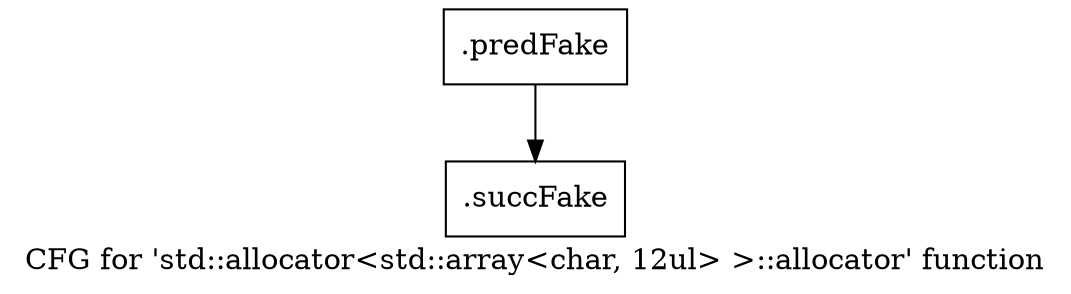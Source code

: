 digraph "CFG for 'std::allocator\<std::array\<char, 12ul\> \>::allocator' function" {
	label="CFG for 'std::allocator\<std::array\<char, 12ul\> \>::allocator' function";

	Node0x46cbbe0 [shape=record,filename="",linenumber="",label="{.predFake}"];
	Node0x46cbbe0 -> Node0x47e46d0[ callList="" memoryops="" filename="/media/miguel/NewVolume/Linux/Xilinx/Vitis_HLS/2020.2/tps/lnx64/gcc-6.2.0/lib/gcc/x86_64-pc-linux-gnu/6.2.0/../../../../include/c++/6.2.0/bits/allocator.h" execusionnum="2"];
	Node0x47e46d0 [shape=record,filename="/media/miguel/NewVolume/Linux/Xilinx/Vitis_HLS/2020.2/tps/lnx64/gcc-6.2.0/lib/gcc/x86_64-pc-linux-gnu/6.2.0/../../../../include/c++/6.2.0/bits/allocator.h",linenumber="118",label="{.succFake}"];
}
